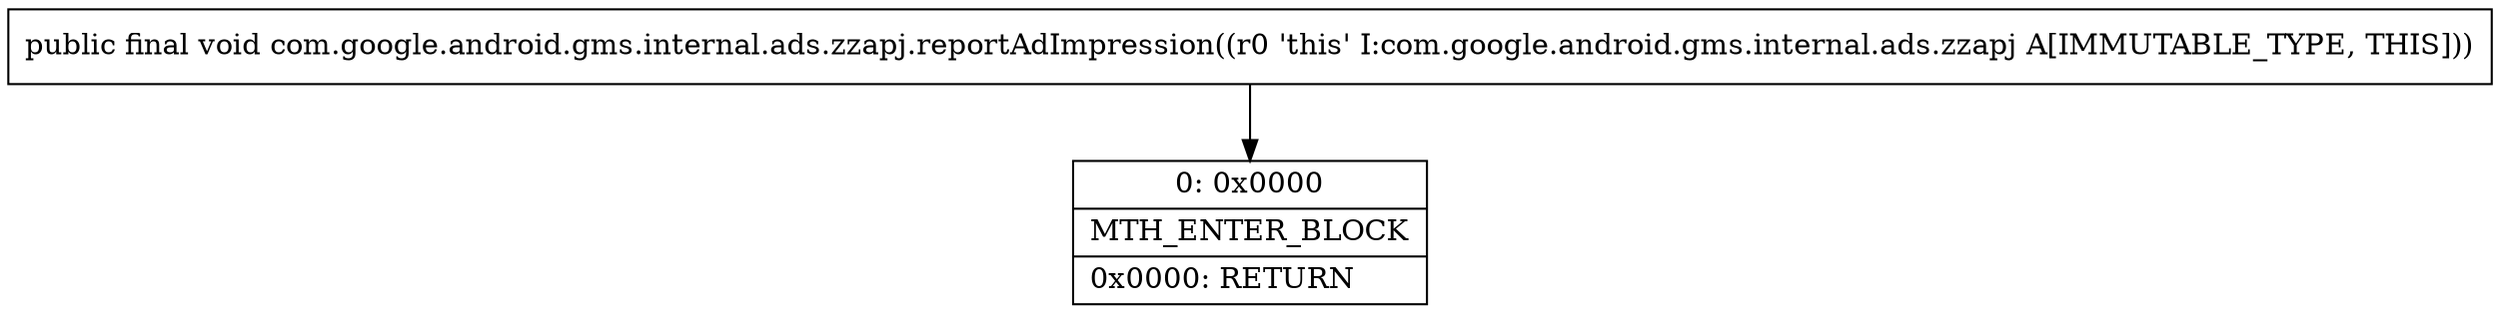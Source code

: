 digraph "CFG forcom.google.android.gms.internal.ads.zzapj.reportAdImpression()V" {
Node_0 [shape=record,label="{0\:\ 0x0000|MTH_ENTER_BLOCK\l|0x0000: RETURN   \l}"];
MethodNode[shape=record,label="{public final void com.google.android.gms.internal.ads.zzapj.reportAdImpression((r0 'this' I:com.google.android.gms.internal.ads.zzapj A[IMMUTABLE_TYPE, THIS])) }"];
MethodNode -> Node_0;
}

